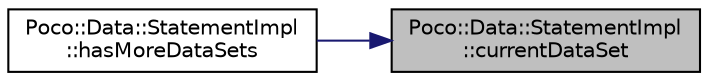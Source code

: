 digraph "Poco::Data::StatementImpl::currentDataSet"
{
 // LATEX_PDF_SIZE
  edge [fontname="Helvetica",fontsize="10",labelfontname="Helvetica",labelfontsize="10"];
  node [fontname="Helvetica",fontsize="10",shape=record];
  rankdir="RL";
  Node1 [label="Poco::Data::StatementImpl\l::currentDataSet",height=0.2,width=0.4,color="black", fillcolor="grey75", style="filled", fontcolor="black",tooltip=" "];
  Node1 -> Node2 [dir="back",color="midnightblue",fontsize="10",style="solid"];
  Node2 [label="Poco::Data::StatementImpl\l::hasMoreDataSets",height=0.2,width=0.4,color="black", fillcolor="white", style="filled",URL="$classPoco_1_1Data_1_1StatementImpl.html#af044c2dea2e8ba2767b1ad8f0e2e9430",tooltip=" "];
}
